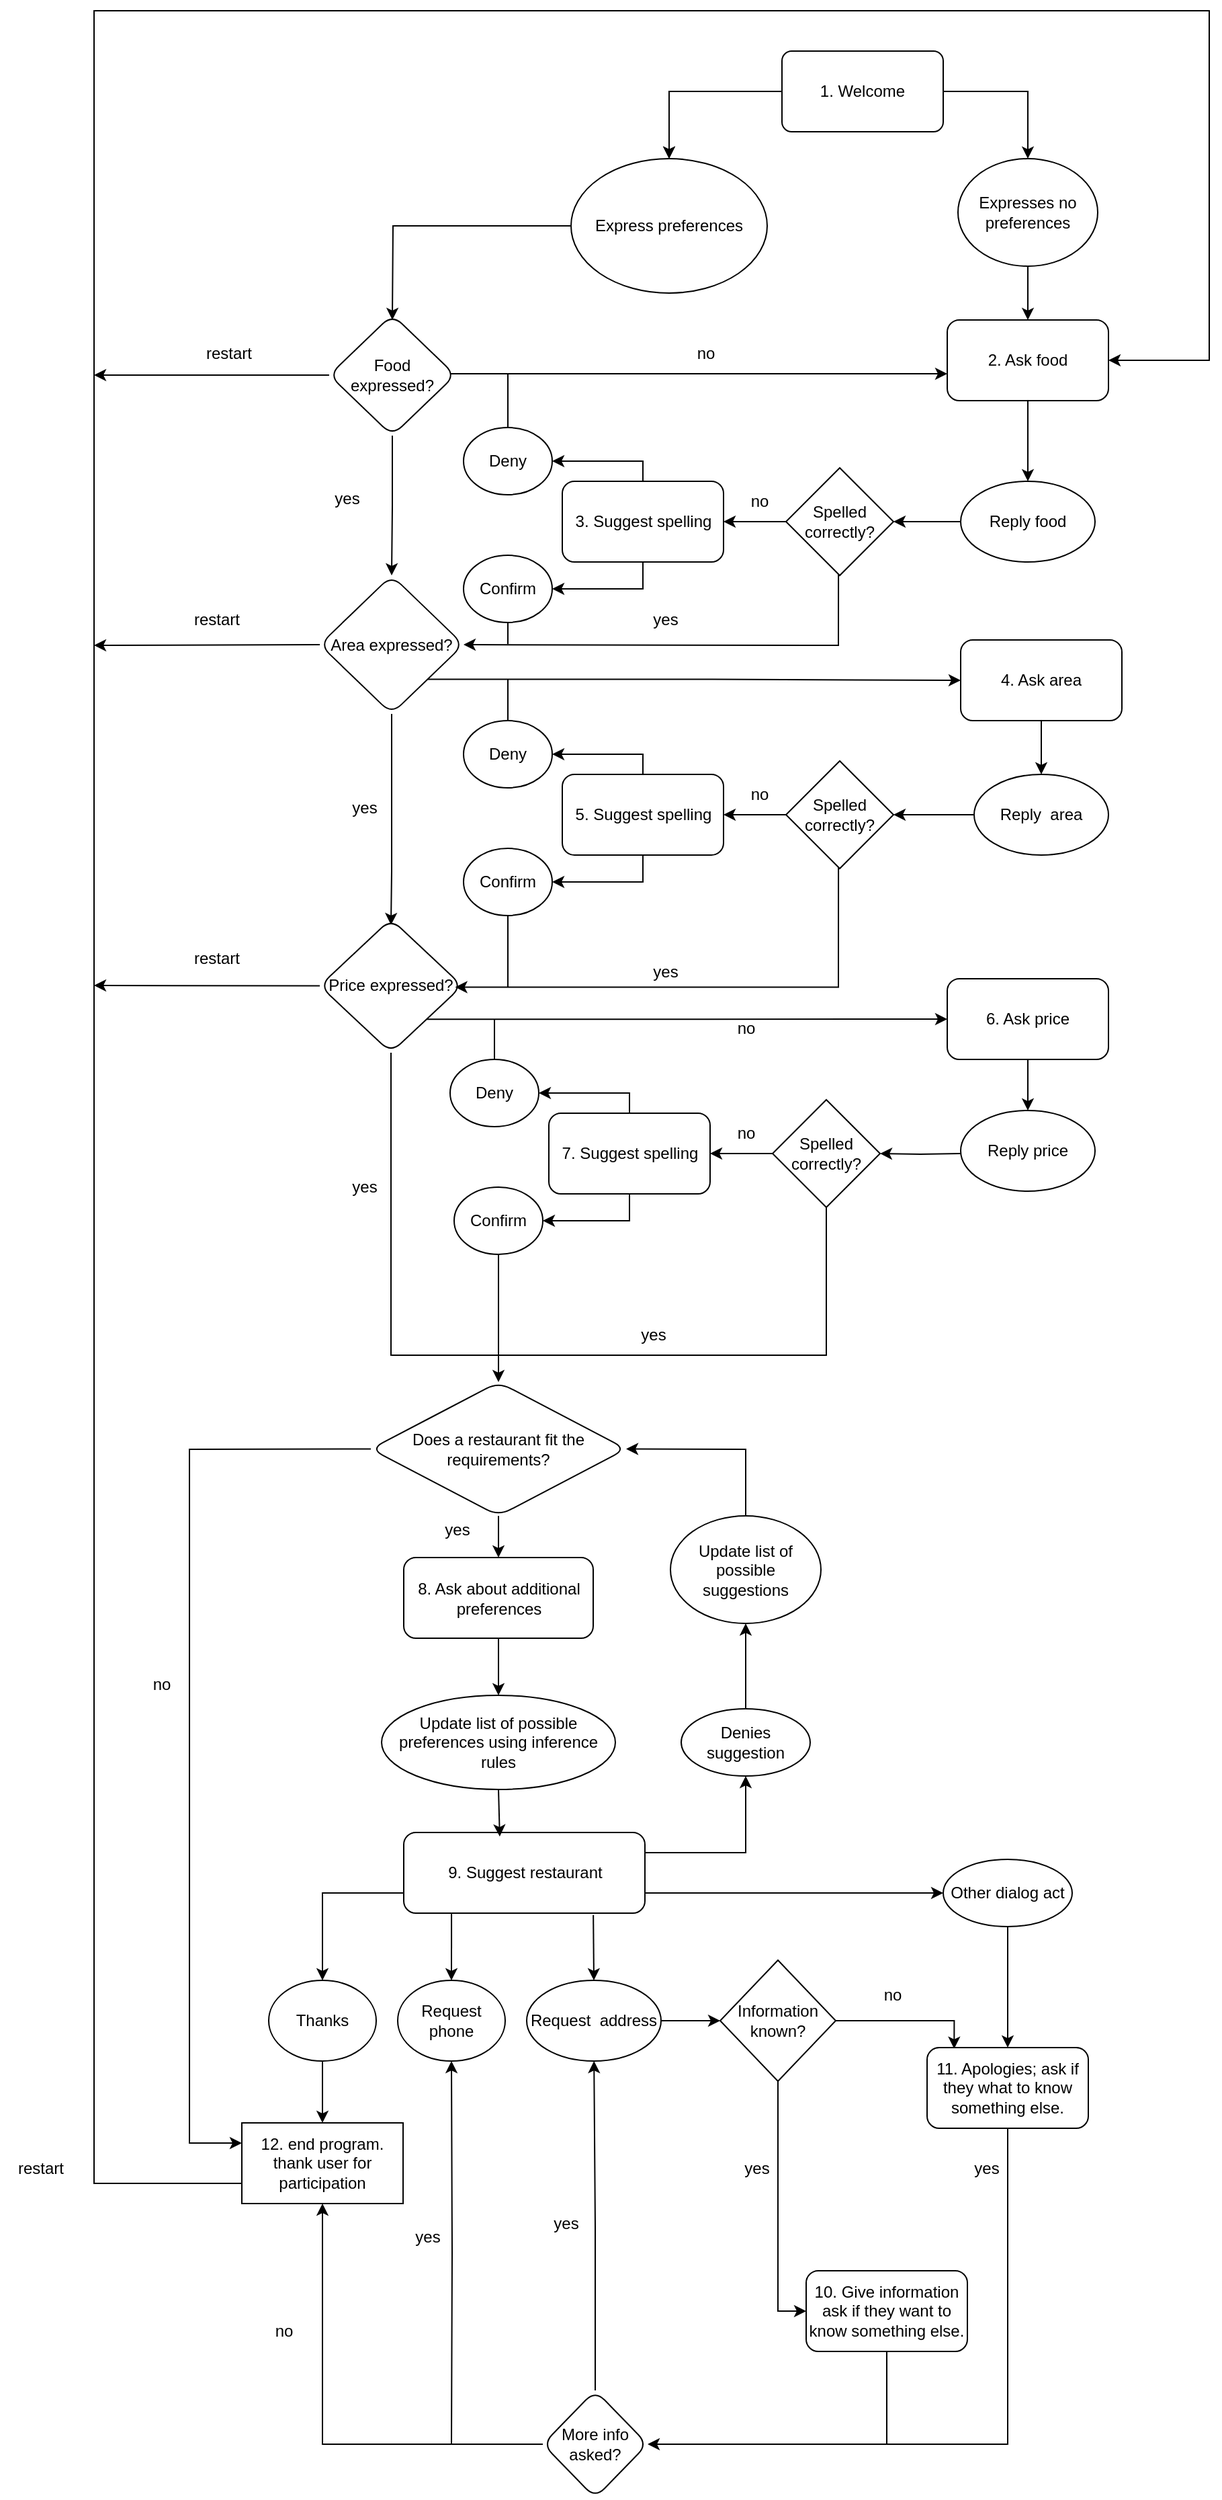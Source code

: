 <mxfile version="21.8.2" type="device">
  <diagram name="Pagina-1" id="opsYDkwGyhG0ZiY4xurV">
    <mxGraphModel dx="2034" dy="3400" grid="1" gridSize="10" guides="1" tooltips="1" connect="1" arrows="1" fold="1" page="1" pageScale="1" pageWidth="827" pageHeight="1169" math="0" shadow="0">
      <root>
        <mxCell id="0" />
        <mxCell id="1" parent="0" />
        <mxCell id="xywXRpfewnDEHFDwTRsP-21" value="" style="endArrow=none;html=1;rounded=0;exitX=0.5;exitY=1;exitDx=0;exitDy=0;" parent="1" edge="1">
          <mxGeometry width="50" height="50" relative="1" as="geometry">
            <mxPoint x="828" y="109" as="sourcePoint" />
            <mxPoint x="828" y="166" as="targetPoint" />
          </mxGeometry>
        </mxCell>
        <mxCell id="wEoxP2lr9VhXcSe8FNW--11" value="" style="edgeStyle=orthogonalEdgeStyle;rounded=0;orthogonalLoop=1;jettySize=auto;html=1;" parent="1" source="wEoxP2lr9VhXcSe8FNW--1" target="wEoxP2lr9VhXcSe8FNW--10" edge="1">
          <mxGeometry relative="1" as="geometry" />
        </mxCell>
        <mxCell id="wEoxP2lr9VhXcSe8FNW--21" value="" style="edgeStyle=orthogonalEdgeStyle;rounded=0;orthogonalLoop=1;jettySize=auto;html=1;" parent="1" source="wEoxP2lr9VhXcSe8FNW--1" target="wEoxP2lr9VhXcSe8FNW--10" edge="1">
          <mxGeometry relative="1" as="geometry" />
        </mxCell>
        <mxCell id="wEoxP2lr9VhXcSe8FNW--23" value="" style="edgeStyle=orthogonalEdgeStyle;rounded=0;orthogonalLoop=1;jettySize=auto;html=1;" parent="1" source="wEoxP2lr9VhXcSe8FNW--1" target="wEoxP2lr9VhXcSe8FNW--22" edge="1">
          <mxGeometry relative="1" as="geometry" />
        </mxCell>
        <mxCell id="wEoxP2lr9VhXcSe8FNW--1" value="1. Welcome" style="rounded=1;whiteSpace=wrap;html=1;arcSize=12;" parent="1" vertex="1">
          <mxGeometry x="1032" y="-530" width="120" height="60" as="geometry" />
        </mxCell>
        <mxCell id="wEoxP2lr9VhXcSe8FNW--20" value="" style="edgeStyle=orthogonalEdgeStyle;rounded=0;orthogonalLoop=1;jettySize=auto;html=1;" parent="1" source="wEoxP2lr9VhXcSe8FNW--10" edge="1">
          <mxGeometry relative="1" as="geometry">
            <mxPoint x="742" y="-330" as="targetPoint" />
          </mxGeometry>
        </mxCell>
        <mxCell id="wEoxP2lr9VhXcSe8FNW--10" value="&lt;div&gt;Express preferences&lt;/div&gt;" style="ellipse;whiteSpace=wrap;html=1;rounded=1;" parent="1" vertex="1">
          <mxGeometry x="875" y="-450" width="146" height="100" as="geometry" />
        </mxCell>
        <mxCell id="wEoxP2lr9VhXcSe8FNW--31" style="edgeStyle=orthogonalEdgeStyle;rounded=0;orthogonalLoop=1;jettySize=auto;html=1;exitX=0.956;exitY=0.516;exitDx=0;exitDy=0;exitPerimeter=0;" parent="1" source="wEoxP2lr9VhXcSe8FNW--19" target="wEoxP2lr9VhXcSe8FNW--29" edge="1">
          <mxGeometry relative="1" as="geometry">
            <Array as="points">
              <mxPoint x="785" y="-290" />
            </Array>
          </mxGeometry>
        </mxCell>
        <mxCell id="wEoxP2lr9VhXcSe8FNW--33" value="" style="edgeStyle=orthogonalEdgeStyle;rounded=0;orthogonalLoop=1;jettySize=auto;html=1;" parent="1" source="wEoxP2lr9VhXcSe8FNW--19" target="wEoxP2lr9VhXcSe8FNW--32" edge="1">
          <mxGeometry relative="1" as="geometry" />
        </mxCell>
        <mxCell id="wEoxP2lr9VhXcSe8FNW--19" value="Food expressed?" style="rhombus;whiteSpace=wrap;html=1;rounded=1;" parent="1" vertex="1">
          <mxGeometry x="695" y="-334" width="94" height="90" as="geometry" />
        </mxCell>
        <mxCell id="wEoxP2lr9VhXcSe8FNW--30" value="" style="edgeStyle=orthogonalEdgeStyle;rounded=0;orthogonalLoop=1;jettySize=auto;html=1;" parent="1" source="wEoxP2lr9VhXcSe8FNW--22" target="wEoxP2lr9VhXcSe8FNW--29" edge="1">
          <mxGeometry relative="1" as="geometry" />
        </mxCell>
        <mxCell id="wEoxP2lr9VhXcSe8FNW--22" value="Expresses no preferences" style="ellipse;whiteSpace=wrap;html=1;rounded=1;" parent="1" vertex="1">
          <mxGeometry x="1163" y="-450" width="104" height="80" as="geometry" />
        </mxCell>
        <mxCell id="wEoxP2lr9VhXcSe8FNW--26" value="no" style="text;html=1;align=center;verticalAlign=middle;resizable=0;points=[];autosize=1;strokeColor=none;fillColor=none;" parent="1" vertex="1">
          <mxGeometry x="955" y="-320" width="40" height="30" as="geometry" />
        </mxCell>
        <mxCell id="wEoxP2lr9VhXcSe8FNW--37" style="edgeStyle=orthogonalEdgeStyle;rounded=0;orthogonalLoop=1;jettySize=auto;html=1;entryX=0.5;entryY=0;entryDx=0;entryDy=0;" parent="1" source="wEoxP2lr9VhXcSe8FNW--29" target="wEoxP2lr9VhXcSe8FNW--48" edge="1">
          <mxGeometry relative="1" as="geometry" />
        </mxCell>
        <mxCell id="wEoxP2lr9VhXcSe8FNW--29" value="2. Ask food" style="whiteSpace=wrap;html=1;rounded=1;" parent="1" vertex="1">
          <mxGeometry x="1155" y="-330" width="120" height="60" as="geometry" />
        </mxCell>
        <mxCell id="wEoxP2lr9VhXcSe8FNW--32" value="Area expressed?" style="rhombus;whiteSpace=wrap;html=1;rounded=1;" parent="1" vertex="1">
          <mxGeometry x="688" y="-140" width="107" height="103" as="geometry" />
        </mxCell>
        <mxCell id="wEoxP2lr9VhXcSe8FNW--46" value="no" style="text;html=1;align=center;verticalAlign=middle;resizable=0;points=[];autosize=1;strokeColor=none;fillColor=none;" parent="1" vertex="1">
          <mxGeometry x="995" y="-210" width="40" height="30" as="geometry" />
        </mxCell>
        <mxCell id="wEoxP2lr9VhXcSe8FNW--63" style="edgeStyle=orthogonalEdgeStyle;rounded=0;orthogonalLoop=1;jettySize=auto;html=1;exitX=0;exitY=0.5;exitDx=0;exitDy=0;entryX=1;entryY=0.5;entryDx=0;entryDy=0;" parent="1" source="wEoxP2lr9VhXcSe8FNW--48" target="wEoxP2lr9VhXcSe8FNW--53" edge="1">
          <mxGeometry relative="1" as="geometry" />
        </mxCell>
        <mxCell id="wEoxP2lr9VhXcSe8FNW--48" value="Reply food" style="ellipse;whiteSpace=wrap;html=1;" parent="1" vertex="1">
          <mxGeometry x="1165" y="-210" width="100" height="60" as="geometry" />
        </mxCell>
        <mxCell id="wEoxP2lr9VhXcSe8FNW--65" style="edgeStyle=orthogonalEdgeStyle;rounded=0;orthogonalLoop=1;jettySize=auto;html=1;exitX=0;exitY=0.5;exitDx=0;exitDy=0;entryX=1;entryY=0.5;entryDx=0;entryDy=0;" parent="1" source="wEoxP2lr9VhXcSe8FNW--53" target="wEoxP2lr9VhXcSe8FNW--57" edge="1">
          <mxGeometry relative="1" as="geometry" />
        </mxCell>
        <mxCell id="wEoxP2lr9VhXcSe8FNW--71" style="edgeStyle=orthogonalEdgeStyle;rounded=0;orthogonalLoop=1;jettySize=auto;html=1;entryX=1;entryY=0.5;entryDx=0;entryDy=0;exitX=0.488;exitY=0.939;exitDx=0;exitDy=0;exitPerimeter=0;" parent="1" source="wEoxP2lr9VhXcSe8FNW--53" target="wEoxP2lr9VhXcSe8FNW--32" edge="1">
          <mxGeometry relative="1" as="geometry">
            <Array as="points">
              <mxPoint x="1074" y="-88" />
              <mxPoint x="1055" y="-88" />
            </Array>
          </mxGeometry>
        </mxCell>
        <mxCell id="wEoxP2lr9VhXcSe8FNW--53" value="Spelled correctly?" style="rhombus;whiteSpace=wrap;html=1;" parent="1" vertex="1">
          <mxGeometry x="1035" y="-220" width="80" height="80" as="geometry" />
        </mxCell>
        <mxCell id="wEoxP2lr9VhXcSe8FNW--57" value="3. Suggest spelling" style="rounded=1;whiteSpace=wrap;html=1;" parent="1" vertex="1">
          <mxGeometry x="868.5" y="-210" width="120" height="60" as="geometry" />
        </mxCell>
        <mxCell id="wEoxP2lr9VhXcSe8FNW--59" value="Confirm" style="ellipse;whiteSpace=wrap;html=1;" parent="1" vertex="1">
          <mxGeometry x="795" y="-155" width="66" height="50" as="geometry" />
        </mxCell>
        <mxCell id="wEoxP2lr9VhXcSe8FNW--60" value="Deny" style="ellipse;whiteSpace=wrap;html=1;" parent="1" vertex="1">
          <mxGeometry x="795" y="-250" width="66" height="50" as="geometry" />
        </mxCell>
        <mxCell id="wEoxP2lr9VhXcSe8FNW--72" value="yes" style="text;html=1;align=center;verticalAlign=middle;resizable=0;points=[];autosize=1;strokeColor=none;fillColor=none;" parent="1" vertex="1">
          <mxGeometry x="925" y="-122" width="40" height="30" as="geometry" />
        </mxCell>
        <mxCell id="wEoxP2lr9VhXcSe8FNW--75" style="edgeStyle=orthogonalEdgeStyle;rounded=0;orthogonalLoop=1;jettySize=auto;html=1;exitX=1;exitY=1;exitDx=0;exitDy=0;" parent="1" source="wEoxP2lr9VhXcSe8FNW--32" target="wEoxP2lr9VhXcSe8FNW--80" edge="1">
          <mxGeometry relative="1" as="geometry">
            <mxPoint x="825" y="-62" as="sourcePoint" />
          </mxGeometry>
        </mxCell>
        <mxCell id="wEoxP2lr9VhXcSe8FNW--76" value="" style="edgeStyle=orthogonalEdgeStyle;rounded=0;orthogonalLoop=1;jettySize=auto;html=1;exitX=0.5;exitY=1;exitDx=0;exitDy=0;" parent="1" source="wEoxP2lr9VhXcSe8FNW--32" edge="1">
          <mxGeometry relative="1" as="geometry">
            <mxPoint x="741" y="120" as="targetPoint" />
            <mxPoint x="785.067" y="-22.067" as="sourcePoint" />
            <Array as="points">
              <mxPoint x="741" y="80" />
              <mxPoint x="741" y="120" />
            </Array>
          </mxGeometry>
        </mxCell>
        <mxCell id="xywXRpfewnDEHFDwTRsP-23" style="edgeStyle=orthogonalEdgeStyle;rounded=0;orthogonalLoop=1;jettySize=auto;html=1;exitX=0.5;exitY=1;exitDx=0;exitDy=0;entryX=0.5;entryY=0;entryDx=0;entryDy=0;" parent="1" source="wEoxP2lr9VhXcSe8FNW--80" target="xywXRpfewnDEHFDwTRsP-11" edge="1">
          <mxGeometry relative="1" as="geometry" />
        </mxCell>
        <mxCell id="wEoxP2lr9VhXcSe8FNW--80" value="4. Ask area" style="whiteSpace=wrap;html=1;rounded=1;" parent="1" vertex="1">
          <mxGeometry x="1165" y="-92" width="120" height="60" as="geometry" />
        </mxCell>
        <mxCell id="wEoxP2lr9VhXcSe8FNW--94" value="yes" style="text;html=1;align=center;verticalAlign=middle;resizable=0;points=[];autosize=1;strokeColor=none;fillColor=none;" parent="1" vertex="1">
          <mxGeometry x="925" y="140" width="40" height="30" as="geometry" />
        </mxCell>
        <mxCell id="wEoxP2lr9VhXcSe8FNW--135" style="edgeStyle=orthogonalEdgeStyle;rounded=0;orthogonalLoop=1;jettySize=auto;html=1;exitX=1;exitY=1;exitDx=0;exitDy=0;" parent="1" source="wEoxP2lr9VhXcSe8FNW--117" target="wEoxP2lr9VhXcSe8FNW--120" edge="1">
          <mxGeometry relative="1" as="geometry" />
        </mxCell>
        <mxCell id="wEoxP2lr9VhXcSe8FNW--117" value="Price expressed?" style="rhombus;whiteSpace=wrap;html=1;rounded=1;" parent="1" vertex="1">
          <mxGeometry x="688" y="115.5" width="106" height="99.5" as="geometry" />
        </mxCell>
        <mxCell id="wEoxP2lr9VhXcSe8FNW--119" style="edgeStyle=orthogonalEdgeStyle;rounded=0;orthogonalLoop=1;jettySize=auto;html=1;entryX=0.5;entryY=0;entryDx=0;entryDy=0;" parent="1" source="wEoxP2lr9VhXcSe8FNW--120" target="wEoxP2lr9VhXcSe8FNW--123" edge="1">
          <mxGeometry relative="1" as="geometry" />
        </mxCell>
        <mxCell id="wEoxP2lr9VhXcSe8FNW--120" value="6. Ask price" style="whiteSpace=wrap;html=1;rounded=1;" parent="1" vertex="1">
          <mxGeometry x="1155" y="160" width="120" height="60" as="geometry" />
        </mxCell>
        <mxCell id="wEoxP2lr9VhXcSe8FNW--123" value="Reply price" style="ellipse;whiteSpace=wrap;html=1;" parent="1" vertex="1">
          <mxGeometry x="1165" y="258" width="100" height="60" as="geometry" />
        </mxCell>
        <mxCell id="wEoxP2lr9VhXcSe8FNW--136" value="no" style="text;html=1;align=center;verticalAlign=middle;resizable=0;points=[];autosize=1;strokeColor=none;fillColor=none;" parent="1" vertex="1">
          <mxGeometry x="985" y="182" width="40" height="30" as="geometry" />
        </mxCell>
        <mxCell id="wEoxP2lr9VhXcSe8FNW--138" value="yes" style="text;html=1;align=center;verticalAlign=middle;resizable=0;points=[];autosize=1;strokeColor=none;fillColor=none;" parent="1" vertex="1">
          <mxGeometry x="688" y="-212" width="40" height="30" as="geometry" />
        </mxCell>
        <mxCell id="wEoxP2lr9VhXcSe8FNW--139" value="yes" style="text;html=1;align=center;verticalAlign=middle;resizable=0;points=[];autosize=1;strokeColor=none;fillColor=none;" parent="1" vertex="1">
          <mxGeometry x="701" y="18" width="40" height="30" as="geometry" />
        </mxCell>
        <mxCell id="wEoxP2lr9VhXcSe8FNW--140" value="yes" style="text;html=1;align=center;verticalAlign=middle;resizable=0;points=[];autosize=1;strokeColor=none;fillColor=none;" parent="1" vertex="1">
          <mxGeometry x="701" y="300" width="40" height="30" as="geometry" />
        </mxCell>
        <mxCell id="wEoxP2lr9VhXcSe8FNW--144" style="edgeStyle=orthogonalEdgeStyle;rounded=0;orthogonalLoop=1;jettySize=auto;html=1;entryX=0.5;entryY=0;entryDx=0;entryDy=0;exitX=0;exitY=0.75;exitDx=0;exitDy=0;" parent="1" source="wEoxP2lr9VhXcSe8FNW--141" target="wEoxP2lr9VhXcSe8FNW--142" edge="1">
          <mxGeometry relative="1" as="geometry">
            <mxPoint x="756" y="840" as="sourcePoint" />
          </mxGeometry>
        </mxCell>
        <mxCell id="wEoxP2lr9VhXcSe8FNW--141" value="9. Suggest restaurant" style="rounded=1;whiteSpace=wrap;html=1;" parent="1" vertex="1">
          <mxGeometry x="750.5" y="795" width="179.5" height="60" as="geometry" />
        </mxCell>
        <mxCell id="wEoxP2lr9VhXcSe8FNW--148" value="" style="edgeStyle=orthogonalEdgeStyle;rounded=0;orthogonalLoop=1;jettySize=auto;html=1;" parent="1" source="wEoxP2lr9VhXcSe8FNW--142" target="wEoxP2lr9VhXcSe8FNW--147" edge="1">
          <mxGeometry relative="1" as="geometry" />
        </mxCell>
        <mxCell id="wEoxP2lr9VhXcSe8FNW--142" value="&lt;div&gt;Thanks&lt;/div&gt;" style="ellipse;whiteSpace=wrap;html=1;" parent="1" vertex="1">
          <mxGeometry x="650" y="905" width="80" height="60" as="geometry" />
        </mxCell>
        <mxCell id="wEoxP2lr9VhXcSe8FNW--143" value="Request&amp;nbsp; address" style="ellipse;whiteSpace=wrap;html=1;" parent="1" vertex="1">
          <mxGeometry x="842" y="905" width="100" height="60" as="geometry" />
        </mxCell>
        <mxCell id="wEoxP2lr9VhXcSe8FNW--147" value="12. end program. thank user for participation" style="whiteSpace=wrap;html=1;" parent="1" vertex="1">
          <mxGeometry x="630" y="1011" width="120" height="60" as="geometry" />
        </mxCell>
        <mxCell id="wEoxP2lr9VhXcSe8FNW--150" value="Request phone" style="ellipse;whiteSpace=wrap;html=1;" parent="1" vertex="1">
          <mxGeometry x="746" y="905" width="80" height="60" as="geometry" />
        </mxCell>
        <mxCell id="wEoxP2lr9VhXcSe8FNW--168" style="edgeStyle=orthogonalEdgeStyle;rounded=0;orthogonalLoop=1;jettySize=auto;html=1;entryX=0.5;entryY=0;entryDx=0;entryDy=0;exitX=0.5;exitY=1;exitDx=0;exitDy=0;" parent="1" source="wEoxP2lr9VhXcSe8FNW--152" target="wEoxP2lr9VhXcSe8FNW--167" edge="1">
          <mxGeometry relative="1" as="geometry">
            <Array as="points">
              <mxPoint x="1200" y="870" />
            </Array>
          </mxGeometry>
        </mxCell>
        <mxCell id="wEoxP2lr9VhXcSe8FNW--152" value="Other dialog act" style="ellipse;whiteSpace=wrap;html=1;" parent="1" vertex="1">
          <mxGeometry x="1152" y="815" width="96" height="50" as="geometry" />
        </mxCell>
        <mxCell id="wEoxP2lr9VhXcSe8FNW--164" value="" style="edgeStyle=orthogonalEdgeStyle;rounded=0;orthogonalLoop=1;jettySize=auto;html=1;entryX=0.168;entryY=0.014;entryDx=0;entryDy=0;entryPerimeter=0;" parent="1" source="wEoxP2lr9VhXcSe8FNW--159" target="wEoxP2lr9VhXcSe8FNW--167" edge="1">
          <mxGeometry relative="1" as="geometry">
            <mxPoint x="1086" y="1020" as="targetPoint" />
          </mxGeometry>
        </mxCell>
        <mxCell id="wEoxP2lr9VhXcSe8FNW--166" style="edgeStyle=orthogonalEdgeStyle;rounded=0;orthogonalLoop=1;jettySize=auto;html=1;entryX=0;entryY=0.5;entryDx=0;entryDy=0;exitX=0.5;exitY=1;exitDx=0;exitDy=0;" parent="1" source="wEoxP2lr9VhXcSe8FNW--159" target="wEoxP2lr9VhXcSe8FNW--169" edge="1">
          <mxGeometry relative="1" as="geometry">
            <mxPoint x="1186" y="891" as="targetPoint" />
          </mxGeometry>
        </mxCell>
        <mxCell id="wEoxP2lr9VhXcSe8FNW--159" value="Information known?" style="rhombus;whiteSpace=wrap;html=1;" parent="1" vertex="1">
          <mxGeometry x="986" y="890" width="86" height="90" as="geometry" />
        </mxCell>
        <mxCell id="wEoxP2lr9VhXcSe8FNW--162" value="yes" style="text;html=1;align=center;verticalAlign=middle;resizable=0;points=[];autosize=1;strokeColor=none;fillColor=none;" parent="1" vertex="1">
          <mxGeometry x="1163.5" y="1030" width="40" height="30" as="geometry" />
        </mxCell>
        <mxCell id="wEoxP2lr9VhXcSe8FNW--165" value="no" style="text;html=1;align=center;verticalAlign=middle;resizable=0;points=[];autosize=1;strokeColor=none;fillColor=none;" parent="1" vertex="1">
          <mxGeometry x="1093.5" y="901" width="40" height="30" as="geometry" />
        </mxCell>
        <mxCell id="wEoxP2lr9VhXcSe8FNW--167" value="11. Apologies; ask if they what to know something else." style="rounded=1;whiteSpace=wrap;html=1;" parent="1" vertex="1">
          <mxGeometry x="1140" y="955" width="120" height="60" as="geometry" />
        </mxCell>
        <mxCell id="wEoxP2lr9VhXcSe8FNW--169" value="10. Give information&lt;br&gt;ask if they want to know something else." style="rounded=1;whiteSpace=wrap;html=1;" parent="1" vertex="1">
          <mxGeometry x="1050" y="1121" width="120" height="60" as="geometry" />
        </mxCell>
        <mxCell id="wEoxP2lr9VhXcSe8FNW--173" style="edgeStyle=orthogonalEdgeStyle;rounded=0;orthogonalLoop=1;jettySize=auto;html=1;entryX=0.5;entryY=1;entryDx=0;entryDy=0;" parent="1" target="wEoxP2lr9VhXcSe8FNW--150" edge="1">
          <mxGeometry relative="1" as="geometry">
            <mxPoint x="786" y="1250" as="sourcePoint" />
          </mxGeometry>
        </mxCell>
        <mxCell id="wEoxP2lr9VhXcSe8FNW--174" style="edgeStyle=orthogonalEdgeStyle;rounded=0;orthogonalLoop=1;jettySize=auto;html=1;entryX=0.681;entryY=0.984;entryDx=0;entryDy=0;entryPerimeter=0;exitX=0.5;exitY=0;exitDx=0;exitDy=0;" parent="1" source="wEoxP2lr9VhXcSe8FNW--171" edge="1">
          <mxGeometry relative="1" as="geometry">
            <mxPoint x="930" y="1210" as="sourcePoint" />
            <mxPoint x="892.1" y="965" as="targetPoint" />
          </mxGeometry>
        </mxCell>
        <mxCell id="wEoxP2lr9VhXcSe8FNW--177" style="edgeStyle=orthogonalEdgeStyle;rounded=0;orthogonalLoop=1;jettySize=auto;html=1;entryX=0.5;entryY=1;entryDx=0;entryDy=0;exitX=0;exitY=0.5;exitDx=0;exitDy=0;" parent="1" source="wEoxP2lr9VhXcSe8FNW--171" target="wEoxP2lr9VhXcSe8FNW--147" edge="1">
          <mxGeometry relative="1" as="geometry">
            <mxPoint x="873.042" y="1250.043" as="sourcePoint" />
          </mxGeometry>
        </mxCell>
        <mxCell id="wEoxP2lr9VhXcSe8FNW--171" value="More info asked?" style="rhombus;whiteSpace=wrap;html=1;rounded=1;" parent="1" vertex="1">
          <mxGeometry x="854" y="1210" width="78" height="80" as="geometry" />
        </mxCell>
        <mxCell id="wEoxP2lr9VhXcSe8FNW--175" value="yes" style="text;html=1;align=center;verticalAlign=middle;resizable=0;points=[];autosize=1;strokeColor=none;fillColor=none;" parent="1" vertex="1">
          <mxGeometry x="993" y="1030" width="40" height="30" as="geometry" />
        </mxCell>
        <mxCell id="wEoxP2lr9VhXcSe8FNW--176" value="yes" style="text;html=1;align=center;verticalAlign=middle;resizable=0;points=[];autosize=1;strokeColor=none;fillColor=none;" parent="1" vertex="1">
          <mxGeometry x="748" y="1081" width="40" height="30" as="geometry" />
        </mxCell>
        <mxCell id="wEoxP2lr9VhXcSe8FNW--178" value="no" style="text;html=1;align=center;verticalAlign=middle;resizable=0;points=[];autosize=1;strokeColor=none;fillColor=none;" parent="1" vertex="1">
          <mxGeometry x="641" y="1151" width="40" height="30" as="geometry" />
        </mxCell>
        <mxCell id="xywXRpfewnDEHFDwTRsP-3" value="" style="endArrow=classic;html=1;rounded=0;exitX=0.5;exitY=1;exitDx=0;exitDy=0;entryX=1;entryY=0.5;entryDx=0;entryDy=0;" parent="1" source="wEoxP2lr9VhXcSe8FNW--57" target="wEoxP2lr9VhXcSe8FNW--59" edge="1">
          <mxGeometry width="50" height="50" relative="1" as="geometry">
            <mxPoint x="934.5" y="-100" as="sourcePoint" />
            <mxPoint x="984.5" y="-150" as="targetPoint" />
            <Array as="points">
              <mxPoint x="928.5" y="-130" />
            </Array>
          </mxGeometry>
        </mxCell>
        <mxCell id="xywXRpfewnDEHFDwTRsP-5" value="" style="endArrow=classic;html=1;rounded=0;exitX=0.5;exitY=0;exitDx=0;exitDy=0;entryX=1;entryY=0.5;entryDx=0;entryDy=0;" parent="1" source="wEoxP2lr9VhXcSe8FNW--57" target="wEoxP2lr9VhXcSe8FNW--60" edge="1">
          <mxGeometry width="50" height="50" relative="1" as="geometry">
            <mxPoint x="934.5" y="-100" as="sourcePoint" />
            <mxPoint x="984.5" y="-150" as="targetPoint" />
            <Array as="points">
              <mxPoint x="928.5" y="-225" />
            </Array>
          </mxGeometry>
        </mxCell>
        <mxCell id="xywXRpfewnDEHFDwTRsP-6" value="" style="endArrow=none;html=1;rounded=0;exitX=0.5;exitY=1;exitDx=0;exitDy=0;" parent="1" source="wEoxP2lr9VhXcSe8FNW--59" edge="1">
          <mxGeometry width="50" height="50" relative="1" as="geometry">
            <mxPoint x="825" y="-104" as="sourcePoint" />
            <mxPoint x="828" y="-89" as="targetPoint" />
          </mxGeometry>
        </mxCell>
        <mxCell id="xywXRpfewnDEHFDwTRsP-7" value="" style="endArrow=none;html=1;rounded=0;exitX=0.5;exitY=0;exitDx=0;exitDy=0;" parent="1" source="wEoxP2lr9VhXcSe8FNW--60" edge="1">
          <mxGeometry width="50" height="50" relative="1" as="geometry">
            <mxPoint x="921" y="-130" as="sourcePoint" />
            <mxPoint x="828" y="-290" as="targetPoint" />
          </mxGeometry>
        </mxCell>
        <mxCell id="xywXRpfewnDEHFDwTRsP-9" value="no" style="text;html=1;align=center;verticalAlign=middle;resizable=0;points=[];autosize=1;strokeColor=none;fillColor=none;" parent="1" vertex="1">
          <mxGeometry x="995" y="8" width="40" height="30" as="geometry" />
        </mxCell>
        <mxCell id="xywXRpfewnDEHFDwTRsP-10" style="edgeStyle=orthogonalEdgeStyle;rounded=0;orthogonalLoop=1;jettySize=auto;html=1;exitX=0;exitY=0.5;exitDx=0;exitDy=0;entryX=1;entryY=0.5;entryDx=0;entryDy=0;" parent="1" source="xywXRpfewnDEHFDwTRsP-11" target="xywXRpfewnDEHFDwTRsP-14" edge="1">
          <mxGeometry relative="1" as="geometry" />
        </mxCell>
        <mxCell id="xywXRpfewnDEHFDwTRsP-11" value="Reply&amp;nbsp; area" style="ellipse;whiteSpace=wrap;html=1;" parent="1" vertex="1">
          <mxGeometry x="1175" y="8" width="100" height="60" as="geometry" />
        </mxCell>
        <mxCell id="xywXRpfewnDEHFDwTRsP-12" style="edgeStyle=orthogonalEdgeStyle;rounded=0;orthogonalLoop=1;jettySize=auto;html=1;exitX=0;exitY=0.5;exitDx=0;exitDy=0;entryX=1;entryY=0.5;entryDx=0;entryDy=0;" parent="1" source="xywXRpfewnDEHFDwTRsP-14" target="xywXRpfewnDEHFDwTRsP-15" edge="1">
          <mxGeometry relative="1" as="geometry" />
        </mxCell>
        <mxCell id="xywXRpfewnDEHFDwTRsP-13" style="edgeStyle=orthogonalEdgeStyle;rounded=0;orthogonalLoop=1;jettySize=auto;html=1;entryX=0.951;entryY=0.51;entryDx=0;entryDy=0;exitX=0.488;exitY=0.939;exitDx=0;exitDy=0;exitPerimeter=0;entryPerimeter=0;" parent="1" source="xywXRpfewnDEHFDwTRsP-14" target="wEoxP2lr9VhXcSe8FNW--117" edge="1">
          <mxGeometry relative="1" as="geometry">
            <Array as="points">
              <mxPoint x="1074" y="166" />
            </Array>
            <mxPoint x="795" y="130" as="targetPoint" />
          </mxGeometry>
        </mxCell>
        <mxCell id="xywXRpfewnDEHFDwTRsP-14" value="Spelled correctly?" style="rhombus;whiteSpace=wrap;html=1;" parent="1" vertex="1">
          <mxGeometry x="1035" y="-2" width="80" height="80" as="geometry" />
        </mxCell>
        <mxCell id="xywXRpfewnDEHFDwTRsP-15" value="5. Suggest spelling" style="rounded=1;whiteSpace=wrap;html=1;" parent="1" vertex="1">
          <mxGeometry x="868.5" y="8" width="120" height="60" as="geometry" />
        </mxCell>
        <mxCell id="xywXRpfewnDEHFDwTRsP-17" value="Deny" style="ellipse;whiteSpace=wrap;html=1;" parent="1" vertex="1">
          <mxGeometry x="795" y="-32" width="66" height="50" as="geometry" />
        </mxCell>
        <mxCell id="xywXRpfewnDEHFDwTRsP-16" value="Confirm" style="ellipse;whiteSpace=wrap;html=1;" parent="1" vertex="1">
          <mxGeometry x="795" y="63" width="66" height="50" as="geometry" />
        </mxCell>
        <mxCell id="xywXRpfewnDEHFDwTRsP-19" value="" style="endArrow=classic;html=1;rounded=0;exitX=0.5;exitY=1;exitDx=0;exitDy=0;entryX=1;entryY=0.5;entryDx=0;entryDy=0;" parent="1" source="xywXRpfewnDEHFDwTRsP-15" target="xywXRpfewnDEHFDwTRsP-16" edge="1">
          <mxGeometry width="50" height="50" relative="1" as="geometry">
            <mxPoint x="934.5" y="118" as="sourcePoint" />
            <mxPoint x="984.5" y="68" as="targetPoint" />
            <Array as="points">
              <mxPoint x="928.5" y="88" />
            </Array>
          </mxGeometry>
        </mxCell>
        <mxCell id="xywXRpfewnDEHFDwTRsP-20" value="" style="endArrow=classic;html=1;rounded=0;exitX=0.5;exitY=0;exitDx=0;exitDy=0;entryX=1;entryY=0.5;entryDx=0;entryDy=0;" parent="1" source="xywXRpfewnDEHFDwTRsP-15" target="xywXRpfewnDEHFDwTRsP-17" edge="1">
          <mxGeometry width="50" height="50" relative="1" as="geometry">
            <mxPoint x="934.5" y="118" as="sourcePoint" />
            <mxPoint x="984.5" y="68" as="targetPoint" />
            <Array as="points">
              <mxPoint x="928.5" y="-7" />
            </Array>
          </mxGeometry>
        </mxCell>
        <mxCell id="xywXRpfewnDEHFDwTRsP-35" value="" style="endArrow=none;html=1;rounded=0;exitX=0.5;exitY=0;exitDx=0;exitDy=0;" parent="1" source="xywXRpfewnDEHFDwTRsP-17" edge="1">
          <mxGeometry width="50" height="50" relative="1" as="geometry">
            <mxPoint x="828" y="-35" as="sourcePoint" />
            <mxPoint x="828" y="-63" as="targetPoint" />
          </mxGeometry>
        </mxCell>
        <mxCell id="xywXRpfewnDEHFDwTRsP-43" value="no" style="text;html=1;align=center;verticalAlign=middle;resizable=0;points=[];autosize=1;strokeColor=none;fillColor=none;" parent="1" vertex="1">
          <mxGeometry x="985" y="260" width="40" height="30" as="geometry" />
        </mxCell>
        <mxCell id="xywXRpfewnDEHFDwTRsP-44" style="edgeStyle=orthogonalEdgeStyle;rounded=0;orthogonalLoop=1;jettySize=auto;html=1;exitX=0;exitY=0.5;exitDx=0;exitDy=0;entryX=1;entryY=0.5;entryDx=0;entryDy=0;" parent="1" target="xywXRpfewnDEHFDwTRsP-46" edge="1">
          <mxGeometry relative="1" as="geometry">
            <mxPoint x="1165" y="290" as="sourcePoint" />
          </mxGeometry>
        </mxCell>
        <mxCell id="xywXRpfewnDEHFDwTRsP-45" style="edgeStyle=orthogonalEdgeStyle;rounded=0;orthogonalLoop=1;jettySize=auto;html=1;exitX=0;exitY=0.5;exitDx=0;exitDy=0;entryX=1;entryY=0.5;entryDx=0;entryDy=0;" parent="1" source="xywXRpfewnDEHFDwTRsP-46" target="xywXRpfewnDEHFDwTRsP-47" edge="1">
          <mxGeometry relative="1" as="geometry" />
        </mxCell>
        <mxCell id="xywXRpfewnDEHFDwTRsP-46" value="Spelled correctly?" style="rhombus;whiteSpace=wrap;html=1;" parent="1" vertex="1">
          <mxGeometry x="1025" y="250" width="80" height="80" as="geometry" />
        </mxCell>
        <mxCell id="xywXRpfewnDEHFDwTRsP-47" value="7. Suggest spelling" style="rounded=1;whiteSpace=wrap;html=1;" parent="1" vertex="1">
          <mxGeometry x="858.5" y="260" width="120" height="60" as="geometry" />
        </mxCell>
        <mxCell id="xywXRpfewnDEHFDwTRsP-48" value="Deny" style="ellipse;whiteSpace=wrap;html=1;" parent="1" vertex="1">
          <mxGeometry x="785" y="220" width="66" height="50" as="geometry" />
        </mxCell>
        <mxCell id="xywXRpfewnDEHFDwTRsP-49" value="Confirm" style="ellipse;whiteSpace=wrap;html=1;" parent="1" vertex="1">
          <mxGeometry x="788" y="315" width="66" height="50" as="geometry" />
        </mxCell>
        <mxCell id="xywXRpfewnDEHFDwTRsP-50" value="" style="endArrow=classic;html=1;rounded=0;exitX=0.5;exitY=1;exitDx=0;exitDy=0;entryX=1;entryY=0.5;entryDx=0;entryDy=0;" parent="1" source="xywXRpfewnDEHFDwTRsP-47" target="xywXRpfewnDEHFDwTRsP-49" edge="1">
          <mxGeometry width="50" height="50" relative="1" as="geometry">
            <mxPoint x="924.5" y="370" as="sourcePoint" />
            <mxPoint x="974.5" y="320" as="targetPoint" />
            <Array as="points">
              <mxPoint x="918.5" y="340" />
            </Array>
          </mxGeometry>
        </mxCell>
        <mxCell id="xywXRpfewnDEHFDwTRsP-51" value="" style="endArrow=classic;html=1;rounded=0;exitX=0.5;exitY=0;exitDx=0;exitDy=0;entryX=1;entryY=0.5;entryDx=0;entryDy=0;" parent="1" source="xywXRpfewnDEHFDwTRsP-47" target="xywXRpfewnDEHFDwTRsP-48" edge="1">
          <mxGeometry width="50" height="50" relative="1" as="geometry">
            <mxPoint x="924.5" y="370" as="sourcePoint" />
            <mxPoint x="974.5" y="320" as="targetPoint" />
            <Array as="points">
              <mxPoint x="918.5" y="245" />
            </Array>
          </mxGeometry>
        </mxCell>
        <mxCell id="xywXRpfewnDEHFDwTRsP-53" value="" style="endArrow=classic;html=1;rounded=0;exitX=1;exitY=0.75;exitDx=0;exitDy=0;entryX=0;entryY=0.5;entryDx=0;entryDy=0;" parent="1" source="wEoxP2lr9VhXcSe8FNW--141" target="wEoxP2lr9VhXcSe8FNW--152" edge="1">
          <mxGeometry width="50" height="50" relative="1" as="geometry">
            <mxPoint x="1486" y="890" as="sourcePoint" />
            <mxPoint x="1536" y="840" as="targetPoint" />
          </mxGeometry>
        </mxCell>
        <mxCell id="xywXRpfewnDEHFDwTRsP-54" value="" style="endArrow=classic;html=1;rounded=0;entryX=0.5;entryY=0;entryDx=0;entryDy=0;exitX=0.198;exitY=1.006;exitDx=0;exitDy=0;exitPerimeter=0;" parent="1" source="wEoxP2lr9VhXcSe8FNW--141" target="wEoxP2lr9VhXcSe8FNW--150" edge="1">
          <mxGeometry width="50" height="50" relative="1" as="geometry">
            <mxPoint x="780" y="860" as="sourcePoint" />
            <mxPoint x="790" y="910" as="targetPoint" />
          </mxGeometry>
        </mxCell>
        <mxCell id="xywXRpfewnDEHFDwTRsP-55" value="" style="endArrow=classic;html=1;rounded=0;exitX=1;exitY=0.5;exitDx=0;exitDy=0;entryX=0;entryY=0.5;entryDx=0;entryDy=0;" parent="1" source="wEoxP2lr9VhXcSe8FNW--143" target="wEoxP2lr9VhXcSe8FNW--159" edge="1">
          <mxGeometry width="50" height="50" relative="1" as="geometry">
            <mxPoint x="929.355" y="953.787" as="sourcePoint" />
            <mxPoint x="1018" y="934" as="targetPoint" />
            <Array as="points" />
          </mxGeometry>
        </mxCell>
        <mxCell id="xywXRpfewnDEHFDwTRsP-56" value="" style="endArrow=classic;html=1;rounded=0;exitX=0.5;exitY=1;exitDx=0;exitDy=0;entryX=1;entryY=0.5;entryDx=0;entryDy=0;" parent="1" source="wEoxP2lr9VhXcSe8FNW--169" target="wEoxP2lr9VhXcSe8FNW--171" edge="1">
          <mxGeometry width="50" height="50" relative="1" as="geometry">
            <mxPoint x="1516" y="920" as="sourcePoint" />
            <mxPoint x="946.008" y="1250" as="targetPoint" />
            <Array as="points">
              <mxPoint x="1110" y="1250" />
            </Array>
          </mxGeometry>
        </mxCell>
        <mxCell id="xywXRpfewnDEHFDwTRsP-58" value="" style="endArrow=none;html=1;rounded=0;entryX=0.5;entryY=0;entryDx=0;entryDy=0;" parent="1" target="xywXRpfewnDEHFDwTRsP-48" edge="1">
          <mxGeometry width="50" height="50" relative="1" as="geometry">
            <mxPoint x="818" y="190" as="sourcePoint" />
            <mxPoint x="985" y="420" as="targetPoint" />
          </mxGeometry>
        </mxCell>
        <mxCell id="xywXRpfewnDEHFDwTRsP-60" value="" style="endArrow=none;html=1;rounded=0;exitX=0.5;exitY=1;exitDx=0;exitDy=0;" parent="1" source="wEoxP2lr9VhXcSe8FNW--117" edge="1">
          <mxGeometry width="50" height="50" relative="1" as="geometry">
            <mxPoint x="1125" y="480" as="sourcePoint" />
            <mxPoint x="821" y="440" as="targetPoint" />
            <Array as="points">
              <mxPoint x="741" y="440" />
            </Array>
          </mxGeometry>
        </mxCell>
        <mxCell id="xywXRpfewnDEHFDwTRsP-63" value="" style="endArrow=none;html=1;rounded=0;exitX=0.5;exitY=1;exitDx=0;exitDy=0;" parent="1" source="wEoxP2lr9VhXcSe8FNW--167" edge="1">
          <mxGeometry width="50" height="50" relative="1" as="geometry">
            <mxPoint x="1340" y="900" as="sourcePoint" />
            <mxPoint x="1106" y="1250" as="targetPoint" />
            <Array as="points">
              <mxPoint x="1200" y="1250" />
            </Array>
          </mxGeometry>
        </mxCell>
        <mxCell id="xywXRpfewnDEHFDwTRsP-68" value="Does a restaurant fit the requirements?" style="rhombus;whiteSpace=wrap;html=1;rounded=1;" parent="1" vertex="1">
          <mxGeometry x="726" y="460" width="190" height="99.5" as="geometry" />
        </mxCell>
        <mxCell id="xywXRpfewnDEHFDwTRsP-69" value="" style="endArrow=classic;html=1;rounded=0;exitX=0.5;exitY=1;exitDx=0;exitDy=0;entryX=0.5;entryY=0;entryDx=0;entryDy=0;" parent="1" source="xywXRpfewnDEHFDwTRsP-49" target="xywXRpfewnDEHFDwTRsP-68" edge="1">
          <mxGeometry width="50" height="50" relative="1" as="geometry">
            <mxPoint x="421" y="540" as="sourcePoint" />
            <mxPoint x="471" y="490" as="targetPoint" />
          </mxGeometry>
        </mxCell>
        <mxCell id="xywXRpfewnDEHFDwTRsP-71" value="" style="endArrow=none;html=1;rounded=0;entryX=0.5;entryY=1;entryDx=0;entryDy=0;" parent="1" target="xywXRpfewnDEHFDwTRsP-46" edge="1">
          <mxGeometry width="50" height="50" relative="1" as="geometry">
            <mxPoint x="821" y="440" as="sourcePoint" />
            <mxPoint x="641" y="340" as="targetPoint" />
            <Array as="points">
              <mxPoint x="1065" y="440" />
            </Array>
          </mxGeometry>
        </mxCell>
        <mxCell id="xywXRpfewnDEHFDwTRsP-72" value="yes" style="text;html=1;align=center;verticalAlign=middle;resizable=0;points=[];autosize=1;strokeColor=none;fillColor=none;" parent="1" vertex="1">
          <mxGeometry x="916" y="410" width="40" height="30" as="geometry" />
        </mxCell>
        <mxCell id="xywXRpfewnDEHFDwTRsP-73" value="" style="endArrow=classic;html=1;rounded=0;exitX=0.5;exitY=1;exitDx=0;exitDy=0;entryX=0.398;entryY=0.05;entryDx=0;entryDy=0;entryPerimeter=0;" parent="1" source="FL5C-21DfdnAcgXs5c2P-3" target="wEoxP2lr9VhXcSe8FNW--141" edge="1">
          <mxGeometry width="50" height="50" relative="1" as="geometry">
            <mxPoint x="1405" y="520" as="sourcePoint" />
            <mxPoint x="1405" y="755.5" as="targetPoint" />
          </mxGeometry>
        </mxCell>
        <mxCell id="xywXRpfewnDEHFDwTRsP-74" value="yes" style="text;html=1;align=center;verticalAlign=middle;resizable=0;points=[];autosize=1;strokeColor=none;fillColor=none;" parent="1" vertex="1">
          <mxGeometry x="770" y="555" width="40" height="30" as="geometry" />
        </mxCell>
        <mxCell id="xywXRpfewnDEHFDwTRsP-75" value="" style="endArrow=classic;html=1;rounded=0;exitX=0;exitY=0.5;exitDx=0;exitDy=0;entryX=0;entryY=0.25;entryDx=0;entryDy=0;" parent="1" source="xywXRpfewnDEHFDwTRsP-68" target="wEoxP2lr9VhXcSe8FNW--147" edge="1">
          <mxGeometry width="50" height="50" relative="1" as="geometry">
            <mxPoint x="591" y="770" as="sourcePoint" />
            <mxPoint x="641" y="720" as="targetPoint" />
            <Array as="points">
              <mxPoint x="591" y="510" />
              <mxPoint x="591" y="1026" />
            </Array>
          </mxGeometry>
        </mxCell>
        <mxCell id="xywXRpfewnDEHFDwTRsP-76" value="no" style="text;html=1;align=center;verticalAlign=middle;resizable=0;points=[];autosize=1;strokeColor=none;fillColor=none;" parent="1" vertex="1">
          <mxGeometry x="550" y="670" width="40" height="30" as="geometry" />
        </mxCell>
        <mxCell id="xywXRpfewnDEHFDwTRsP-77" value="yes" style="text;html=1;align=center;verticalAlign=middle;resizable=0;points=[];autosize=1;strokeColor=none;fillColor=none;" parent="1" vertex="1">
          <mxGeometry x="851" y="1071" width="40" height="30" as="geometry" />
        </mxCell>
        <mxCell id="xywXRpfewnDEHFDwTRsP-78" value="Denies suggestion" style="ellipse;whiteSpace=wrap;html=1;" parent="1" vertex="1">
          <mxGeometry x="957" y="703" width="96" height="50" as="geometry" />
        </mxCell>
        <mxCell id="xywXRpfewnDEHFDwTRsP-80" value="" style="endArrow=classic;html=1;rounded=0;exitX=1;exitY=0.25;exitDx=0;exitDy=0;entryX=0.5;entryY=1;entryDx=0;entryDy=0;" parent="1" source="wEoxP2lr9VhXcSe8FNW--141" target="xywXRpfewnDEHFDwTRsP-78" edge="1">
          <mxGeometry width="50" height="50" relative="1" as="geometry">
            <mxPoint x="901" y="850" as="sourcePoint" />
            <mxPoint x="1005" y="790" as="targetPoint" />
            <Array as="points">
              <mxPoint x="1005" y="810" />
            </Array>
          </mxGeometry>
        </mxCell>
        <mxCell id="xywXRpfewnDEHFDwTRsP-81" value="" style="endArrow=classic;html=1;rounded=0;entryX=1;entryY=0.5;entryDx=0;entryDy=0;exitX=0.5;exitY=0;exitDx=0;exitDy=0;" parent="1" source="xywXRpfewnDEHFDwTRsP-84" target="xywXRpfewnDEHFDwTRsP-68" edge="1">
          <mxGeometry width="50" height="50" relative="1" as="geometry">
            <mxPoint x="1191" y="450" as="sourcePoint" />
            <mxPoint x="1186" y="450" as="targetPoint" />
            <Array as="points">
              <mxPoint x="1005" y="510" />
            </Array>
          </mxGeometry>
        </mxCell>
        <mxCell id="xywXRpfewnDEHFDwTRsP-83" value="" style="endArrow=classic;html=1;rounded=0;exitX=0.786;exitY=1.022;exitDx=0;exitDy=0;entryX=0.5;entryY=0;entryDx=0;entryDy=0;exitPerimeter=0;" parent="1" source="wEoxP2lr9VhXcSe8FNW--141" target="wEoxP2lr9VhXcSe8FNW--143" edge="1">
          <mxGeometry width="50" height="50" relative="1" as="geometry">
            <mxPoint x="341" y="1025" as="sourcePoint" />
            <mxPoint x="391" y="975" as="targetPoint" />
            <Array as="points" />
          </mxGeometry>
        </mxCell>
        <mxCell id="xywXRpfewnDEHFDwTRsP-84" value="Update list of possible suggestions" style="ellipse;whiteSpace=wrap;html=1;" parent="1" vertex="1">
          <mxGeometry x="949" y="559.5" width="112" height="80" as="geometry" />
        </mxCell>
        <mxCell id="FL5C-21DfdnAcgXs5c2P-1" value="8. Ask about additional preferences" style="rounded=1;whiteSpace=wrap;html=1;" parent="1" vertex="1">
          <mxGeometry x="750.5" y="590.5" width="141" height="60" as="geometry" />
        </mxCell>
        <mxCell id="FL5C-21DfdnAcgXs5c2P-3" value="Update list of possible preferences using inference rules" style="ellipse;whiteSpace=wrap;html=1;" parent="1" vertex="1">
          <mxGeometry x="734" y="693" width="174" height="70" as="geometry" />
        </mxCell>
        <mxCell id="FL5C-21DfdnAcgXs5c2P-4" value="" style="endArrow=classic;html=1;rounded=0;exitX=0.5;exitY=1;exitDx=0;exitDy=0;entryX=0.5;entryY=0;entryDx=0;entryDy=0;" parent="1" source="xywXRpfewnDEHFDwTRsP-68" target="FL5C-21DfdnAcgXs5c2P-1" edge="1">
          <mxGeometry width="50" height="50" relative="1" as="geometry">
            <mxPoint x="641" y="620" as="sourcePoint" />
            <mxPoint x="691" y="570" as="targetPoint" />
          </mxGeometry>
        </mxCell>
        <mxCell id="FL5C-21DfdnAcgXs5c2P-5" value="" style="endArrow=classic;html=1;rounded=0;exitX=0.5;exitY=1;exitDx=0;exitDy=0;entryX=0.5;entryY=0;entryDx=0;entryDy=0;" parent="1" source="FL5C-21DfdnAcgXs5c2P-1" target="FL5C-21DfdnAcgXs5c2P-3" edge="1">
          <mxGeometry width="50" height="50" relative="1" as="geometry">
            <mxPoint x="421" y="770" as="sourcePoint" />
            <mxPoint x="471" y="720" as="targetPoint" />
          </mxGeometry>
        </mxCell>
        <mxCell id="FL5C-21DfdnAcgXs5c2P-7" value="" style="endArrow=classic;html=1;rounded=0;exitX=0.5;exitY=0;exitDx=0;exitDy=0;entryX=0.5;entryY=1;entryDx=0;entryDy=0;" parent="1" source="xywXRpfewnDEHFDwTRsP-78" target="xywXRpfewnDEHFDwTRsP-84" edge="1">
          <mxGeometry width="50" height="50" relative="1" as="geometry">
            <mxPoint x="1180" y="720" as="sourcePoint" />
            <mxPoint x="1230" y="670" as="targetPoint" />
          </mxGeometry>
        </mxCell>
        <mxCell id="ofPLqv3IaP6iGsPT6ukb-1" value="" style="endArrow=classic;html=1;rounded=0;exitX=0;exitY=0.75;exitDx=0;exitDy=0;entryX=1;entryY=0.5;entryDx=0;entryDy=0;" edge="1" parent="1" source="wEoxP2lr9VhXcSe8FNW--147" target="wEoxP2lr9VhXcSe8FNW--29">
          <mxGeometry width="50" height="50" relative="1" as="geometry">
            <mxPoint x="930" y="1020" as="sourcePoint" />
            <mxPoint x="1290" y="-300" as="targetPoint" />
            <Array as="points">
              <mxPoint x="520" y="1056" />
              <mxPoint x="520" y="-560" />
              <mxPoint x="1350" y="-560" />
              <mxPoint x="1350" y="-300" />
            </Array>
          </mxGeometry>
        </mxCell>
        <mxCell id="ofPLqv3IaP6iGsPT6ukb-2" value="" style="endArrow=classic;html=1;rounded=0;exitX=0;exitY=0.5;exitDx=0;exitDy=0;" edge="1" parent="1" source="wEoxP2lr9VhXcSe8FNW--19">
          <mxGeometry width="50" height="50" relative="1" as="geometry">
            <mxPoint x="570" y="-220" as="sourcePoint" />
            <mxPoint x="520" y="-289" as="targetPoint" />
          </mxGeometry>
        </mxCell>
        <mxCell id="ofPLqv3IaP6iGsPT6ukb-3" value="" style="endArrow=classic;html=1;rounded=0;exitX=0;exitY=0.5;exitDx=0;exitDy=0;" edge="1" parent="1" source="wEoxP2lr9VhXcSe8FNW--32">
          <mxGeometry width="50" height="50" relative="1" as="geometry">
            <mxPoint x="681" y="-93.18" as="sourcePoint" />
            <mxPoint x="520" y="-88" as="targetPoint" />
          </mxGeometry>
        </mxCell>
        <mxCell id="ofPLqv3IaP6iGsPT6ukb-5" value="" style="endArrow=classic;html=1;rounded=0;exitX=0;exitY=0.5;exitDx=0;exitDy=0;" edge="1" parent="1" source="wEoxP2lr9VhXcSe8FNW--117">
          <mxGeometry width="50" height="50" relative="1" as="geometry">
            <mxPoint x="681" y="170" as="sourcePoint" />
            <mxPoint x="520" y="165" as="targetPoint" />
          </mxGeometry>
        </mxCell>
        <mxCell id="ofPLqv3IaP6iGsPT6ukb-6" value="restart" style="text;html=1;align=center;verticalAlign=middle;resizable=0;points=[];autosize=1;strokeColor=none;fillColor=none;" vertex="1" parent="1">
          <mxGeometry x="450" y="1030" width="60" height="30" as="geometry" />
        </mxCell>
        <mxCell id="ofPLqv3IaP6iGsPT6ukb-8" value="restart" style="text;html=1;align=center;verticalAlign=middle;resizable=0;points=[];autosize=1;strokeColor=none;fillColor=none;" vertex="1" parent="1">
          <mxGeometry x="581" y="-122" width="60" height="30" as="geometry" />
        </mxCell>
        <mxCell id="ofPLqv3IaP6iGsPT6ukb-9" value="restart" style="text;html=1;align=center;verticalAlign=middle;resizable=0;points=[];autosize=1;strokeColor=none;fillColor=none;" vertex="1" parent="1">
          <mxGeometry x="581" y="130" width="60" height="30" as="geometry" />
        </mxCell>
        <mxCell id="ofPLqv3IaP6iGsPT6ukb-10" value="restart" style="text;html=1;align=center;verticalAlign=middle;resizable=0;points=[];autosize=1;strokeColor=none;fillColor=none;" vertex="1" parent="1">
          <mxGeometry x="590" y="-320" width="60" height="30" as="geometry" />
        </mxCell>
      </root>
    </mxGraphModel>
  </diagram>
</mxfile>
